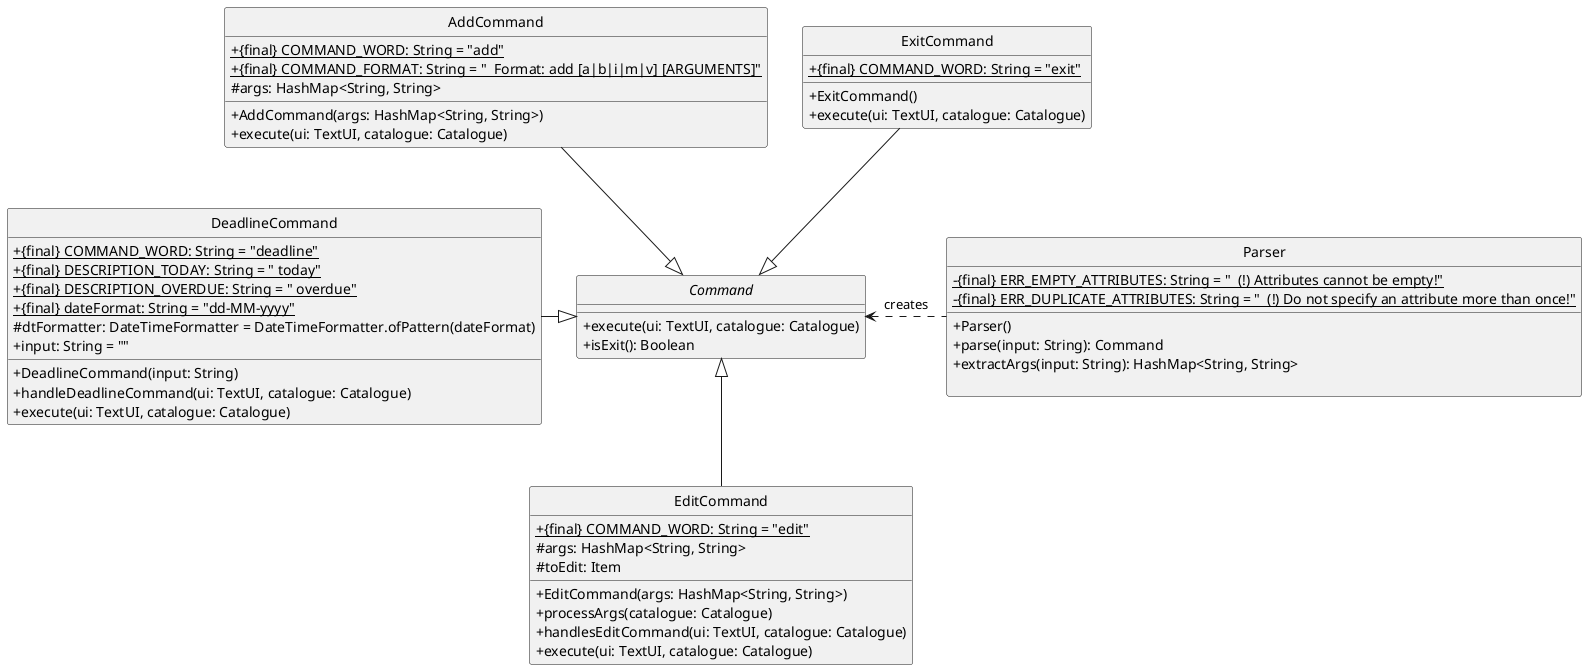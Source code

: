 @startuml
'https://plantuml.com/class-diagram

hide circle
skinparam classAttributeIconSize 0

Command <|-up- ExitCommand
Command <|-up- AddCommand
Command <|-- EditCommand
Command <.right. Parser: creates
Command <|-left- DeadlineCommand

class Parser {
- {static} {final} ERR_EMPTY_ATTRIBUTES: String = "  (!) Attributes cannot be empty!"
- {static} {final} ERR_DUPLICATE_ATTRIBUTES: String = "  (!) Do not specify an attribute more than once!"
__
+ Parser()
+ parse(input: String): Command
+ extractArgs(input: String): HashMap<String, String>

}

abstract class Command {
+ execute(ui: TextUI, catalogue: Catalogue)
+ isExit(): Boolean
}

class AddCommand {
+ {static} {final} COMMAND_WORD: String = "add"
+ {static} {final} COMMAND_FORMAT: String = "  Format: add [a|b|i|m|v] [ARGUMENTS]"
# args: HashMap<String, String>
+ AddCommand(args: HashMap<String, String>)
+ execute(ui: TextUI, catalogue: Catalogue)
}

class EditCommand {
+ {static} {final} COMMAND_WORD: String = "edit"
# args: HashMap<String, String>
# toEdit: Item
+ EditCommand(args: HashMap<String, String>)
+ processArgs(catalogue: Catalogue)
+ handlesEditCommand(ui: TextUI, catalogue: Catalogue)
+ execute(ui: TextUI, catalogue: Catalogue)
}

class ExitCommand {
+ {static} {final} COMMAND_WORD: String = "exit"
+ ExitCommand()
+ execute(ui: TextUI, catalogue: Catalogue)
}

class DeadlineCommand {
+ {static} {final} COMMAND_WORD: String = "deadline"
+ {static} {final} DESCRIPTION_TODAY: String = " today"
+ {static} {final} DESCRIPTION_OVERDUE: String = " overdue"
+ {static} {final} dateFormat: String = "dd-MM-yyyy"
# dtFormatter: DateTimeFormatter = DateTimeFormatter.ofPattern(dateFormat)
+ input: String = ""
__
+ DeadlineCommand(input: String)
+ handleDeadlineCommand(ui: TextUI, catalogue: Catalogue)
+ execute(ui: TextUI, catalogue: Catalogue)
}

@enduml